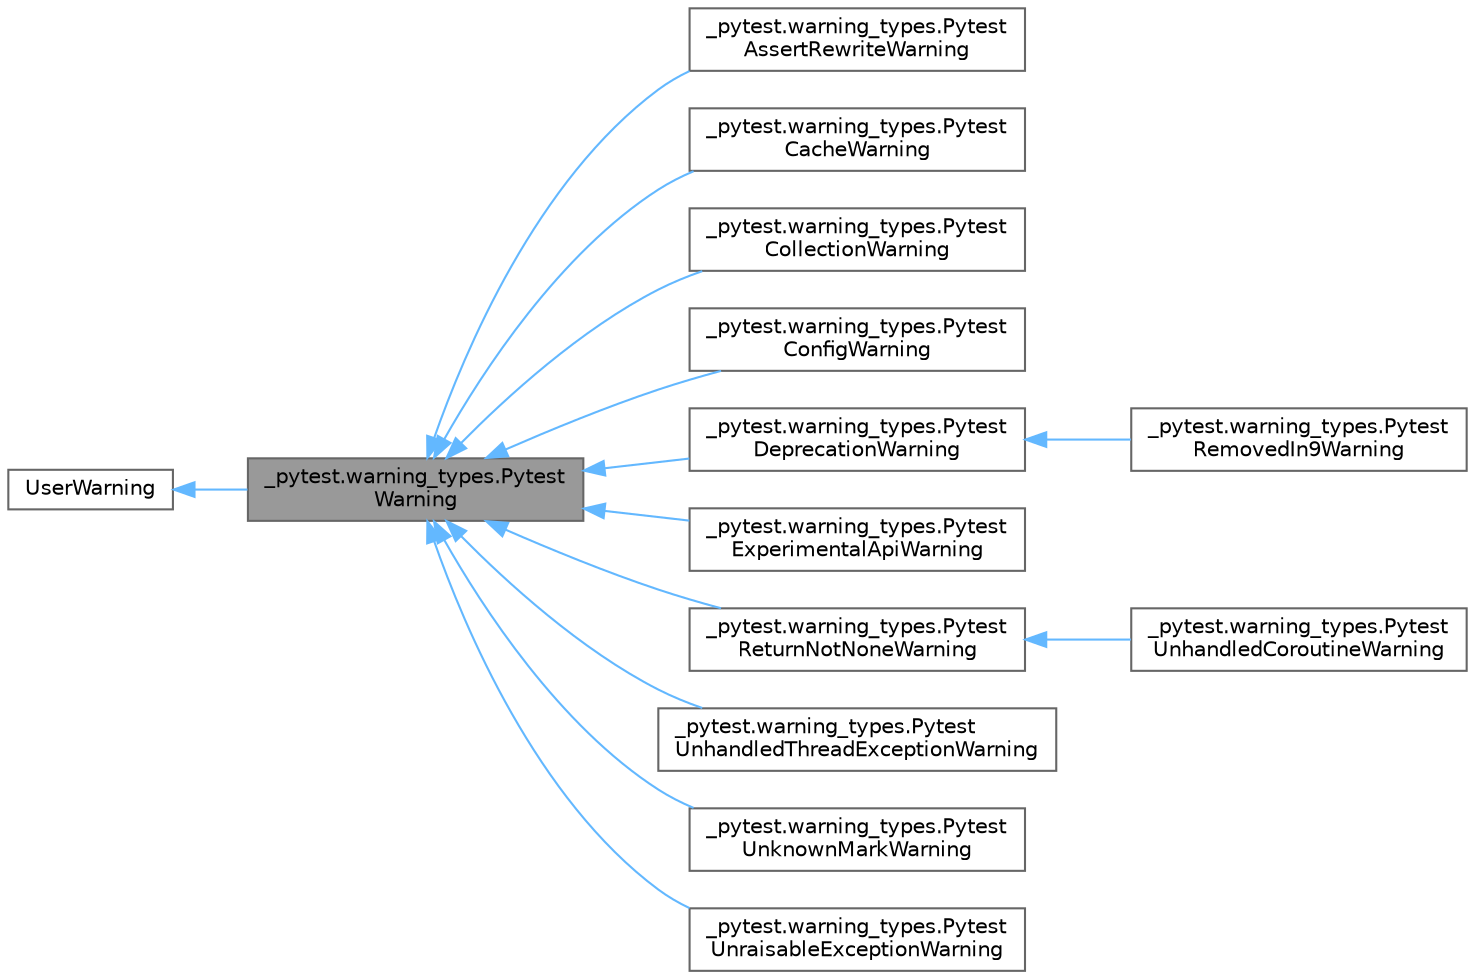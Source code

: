digraph "_pytest.warning_types.PytestWarning"
{
 // LATEX_PDF_SIZE
  bgcolor="transparent";
  edge [fontname=Helvetica,fontsize=10,labelfontname=Helvetica,labelfontsize=10];
  node [fontname=Helvetica,fontsize=10,shape=box,height=0.2,width=0.4];
  rankdir="LR";
  Node1 [id="Node000001",label="_pytest.warning_types.Pytest\lWarning",height=0.2,width=0.4,color="gray40", fillcolor="grey60", style="filled", fontcolor="black",tooltip=" "];
  Node2 -> Node1 [id="edge1_Node000001_Node000002",dir="back",color="steelblue1",style="solid",tooltip=" "];
  Node2 [id="Node000002",label="UserWarning",height=0.2,width=0.4,color="gray40", fillcolor="white", style="filled",tooltip=" "];
  Node1 -> Node3 [id="edge2_Node000001_Node000003",dir="back",color="steelblue1",style="solid",tooltip=" "];
  Node3 [id="Node000003",label="_pytest.warning_types.Pytest\lAssertRewriteWarning",height=0.2,width=0.4,color="gray40", fillcolor="white", style="filled",URL="$class__pytest_1_1warning__types_1_1_pytest_assert_rewrite_warning.html",tooltip=" "];
  Node1 -> Node4 [id="edge3_Node000001_Node000004",dir="back",color="steelblue1",style="solid",tooltip=" "];
  Node4 [id="Node000004",label="_pytest.warning_types.Pytest\lCacheWarning",height=0.2,width=0.4,color="gray40", fillcolor="white", style="filled",URL="$class__pytest_1_1warning__types_1_1_pytest_cache_warning.html",tooltip=" "];
  Node1 -> Node5 [id="edge4_Node000001_Node000005",dir="back",color="steelblue1",style="solid",tooltip=" "];
  Node5 [id="Node000005",label="_pytest.warning_types.Pytest\lCollectionWarning",height=0.2,width=0.4,color="gray40", fillcolor="white", style="filled",URL="$class__pytest_1_1warning__types_1_1_pytest_collection_warning.html",tooltip=" "];
  Node1 -> Node6 [id="edge5_Node000001_Node000006",dir="back",color="steelblue1",style="solid",tooltip=" "];
  Node6 [id="Node000006",label="_pytest.warning_types.Pytest\lConfigWarning",height=0.2,width=0.4,color="gray40", fillcolor="white", style="filled",URL="$class__pytest_1_1warning__types_1_1_pytest_config_warning.html",tooltip=" "];
  Node1 -> Node7 [id="edge6_Node000001_Node000007",dir="back",color="steelblue1",style="solid",tooltip=" "];
  Node7 [id="Node000007",label="_pytest.warning_types.Pytest\lDeprecationWarning",height=0.2,width=0.4,color="gray40", fillcolor="white", style="filled",URL="$class__pytest_1_1warning__types_1_1_pytest_deprecation_warning.html",tooltip=" "];
  Node7 -> Node8 [id="edge7_Node000007_Node000008",dir="back",color="steelblue1",style="solid",tooltip=" "];
  Node8 [id="Node000008",label="_pytest.warning_types.Pytest\lRemovedIn9Warning",height=0.2,width=0.4,color="gray40", fillcolor="white", style="filled",URL="$class__pytest_1_1warning__types_1_1_pytest_removed_in9_warning.html",tooltip=" "];
  Node1 -> Node9 [id="edge8_Node000001_Node000009",dir="back",color="steelblue1",style="solid",tooltip=" "];
  Node9 [id="Node000009",label="_pytest.warning_types.Pytest\lExperimentalApiWarning",height=0.2,width=0.4,color="gray40", fillcolor="white", style="filled",URL="$class__pytest_1_1warning__types_1_1_pytest_experimental_api_warning.html",tooltip=" "];
  Node1 -> Node10 [id="edge9_Node000001_Node000010",dir="back",color="steelblue1",style="solid",tooltip=" "];
  Node10 [id="Node000010",label="_pytest.warning_types.Pytest\lReturnNotNoneWarning",height=0.2,width=0.4,color="gray40", fillcolor="white", style="filled",URL="$class__pytest_1_1warning__types_1_1_pytest_return_not_none_warning.html",tooltip=" "];
  Node10 -> Node11 [id="edge10_Node000010_Node000011",dir="back",color="steelblue1",style="solid",tooltip=" "];
  Node11 [id="Node000011",label="_pytest.warning_types.Pytest\lUnhandledCoroutineWarning",height=0.2,width=0.4,color="gray40", fillcolor="white", style="filled",URL="$class__pytest_1_1warning__types_1_1_pytest_unhandled_coroutine_warning.html",tooltip=" "];
  Node1 -> Node12 [id="edge11_Node000001_Node000012",dir="back",color="steelblue1",style="solid",tooltip=" "];
  Node12 [id="Node000012",label="_pytest.warning_types.Pytest\lUnhandledThreadExceptionWarning",height=0.2,width=0.4,color="gray40", fillcolor="white", style="filled",URL="$class__pytest_1_1warning__types_1_1_pytest_unhandled_thread_exception_warning.html",tooltip=" "];
  Node1 -> Node13 [id="edge12_Node000001_Node000013",dir="back",color="steelblue1",style="solid",tooltip=" "];
  Node13 [id="Node000013",label="_pytest.warning_types.Pytest\lUnknownMarkWarning",height=0.2,width=0.4,color="gray40", fillcolor="white", style="filled",URL="$class__pytest_1_1warning__types_1_1_pytest_unknown_mark_warning.html",tooltip=" "];
  Node1 -> Node14 [id="edge13_Node000001_Node000014",dir="back",color="steelblue1",style="solid",tooltip=" "];
  Node14 [id="Node000014",label="_pytest.warning_types.Pytest\lUnraisableExceptionWarning",height=0.2,width=0.4,color="gray40", fillcolor="white", style="filled",URL="$class__pytest_1_1warning__types_1_1_pytest_unraisable_exception_warning.html",tooltip=" "];
}
